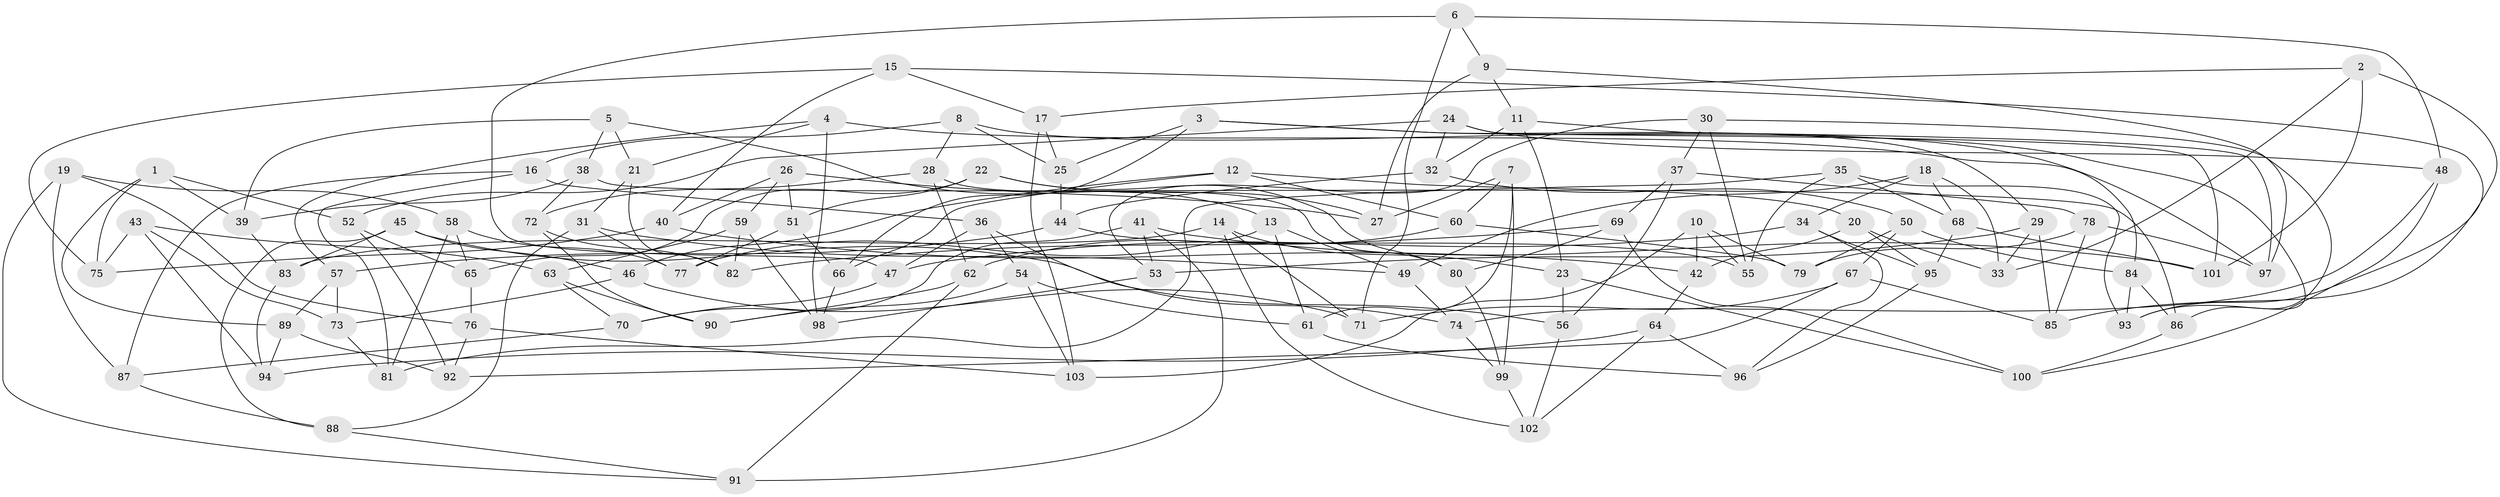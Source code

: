 // coarse degree distribution, {6: 0.4166666666666667, 4: 0.5555555555555556, 5: 0.013888888888888888, 3: 0.013888888888888888}
// Generated by graph-tools (version 1.1) at 2025/24/03/03/25 07:24:30]
// undirected, 103 vertices, 206 edges
graph export_dot {
graph [start="1"]
  node [color=gray90,style=filled];
  1;
  2;
  3;
  4;
  5;
  6;
  7;
  8;
  9;
  10;
  11;
  12;
  13;
  14;
  15;
  16;
  17;
  18;
  19;
  20;
  21;
  22;
  23;
  24;
  25;
  26;
  27;
  28;
  29;
  30;
  31;
  32;
  33;
  34;
  35;
  36;
  37;
  38;
  39;
  40;
  41;
  42;
  43;
  44;
  45;
  46;
  47;
  48;
  49;
  50;
  51;
  52;
  53;
  54;
  55;
  56;
  57;
  58;
  59;
  60;
  61;
  62;
  63;
  64;
  65;
  66;
  67;
  68;
  69;
  70;
  71;
  72;
  73;
  74;
  75;
  76;
  77;
  78;
  79;
  80;
  81;
  82;
  83;
  84;
  85;
  86;
  87;
  88;
  89;
  90;
  91;
  92;
  93;
  94;
  95;
  96;
  97;
  98;
  99;
  100;
  101;
  102;
  103;
  1 -- 39;
  1 -- 75;
  1 -- 89;
  1 -- 52;
  2 -- 101;
  2 -- 33;
  2 -- 85;
  2 -- 17;
  3 -- 93;
  3 -- 29;
  3 -- 25;
  3 -- 66;
  4 -- 84;
  4 -- 57;
  4 -- 98;
  4 -- 21;
  5 -- 38;
  5 -- 39;
  5 -- 21;
  5 -- 13;
  6 -- 48;
  6 -- 47;
  6 -- 71;
  6 -- 9;
  7 -- 60;
  7 -- 61;
  7 -- 27;
  7 -- 99;
  8 -- 25;
  8 -- 28;
  8 -- 97;
  8 -- 16;
  9 -- 11;
  9 -- 97;
  9 -- 27;
  10 -- 55;
  10 -- 103;
  10 -- 42;
  10 -- 79;
  11 -- 97;
  11 -- 23;
  11 -- 32;
  12 -- 66;
  12 -- 20;
  12 -- 60;
  12 -- 46;
  13 -- 49;
  13 -- 61;
  13 -- 77;
  14 -- 102;
  14 -- 23;
  14 -- 71;
  14 -- 83;
  15 -- 40;
  15 -- 75;
  15 -- 17;
  15 -- 93;
  16 -- 81;
  16 -- 87;
  16 -- 36;
  17 -- 25;
  17 -- 103;
  18 -- 34;
  18 -- 33;
  18 -- 68;
  18 -- 49;
  19 -- 91;
  19 -- 87;
  19 -- 76;
  19 -- 58;
  20 -- 33;
  20 -- 95;
  20 -- 42;
  21 -- 82;
  21 -- 31;
  22 -- 27;
  22 -- 51;
  22 -- 80;
  22 -- 65;
  23 -- 100;
  23 -- 56;
  24 -- 101;
  24 -- 48;
  24 -- 52;
  24 -- 32;
  25 -- 44;
  26 -- 59;
  26 -- 40;
  26 -- 27;
  26 -- 51;
  28 -- 80;
  28 -- 72;
  28 -- 62;
  29 -- 53;
  29 -- 33;
  29 -- 85;
  30 -- 55;
  30 -- 53;
  30 -- 37;
  30 -- 86;
  31 -- 88;
  31 -- 49;
  31 -- 77;
  32 -- 50;
  32 -- 44;
  34 -- 95;
  34 -- 47;
  34 -- 96;
  35 -- 81;
  35 -- 55;
  35 -- 68;
  35 -- 93;
  36 -- 74;
  36 -- 47;
  36 -- 54;
  37 -- 69;
  37 -- 78;
  37 -- 56;
  38 -- 72;
  38 -- 86;
  38 -- 39;
  39 -- 83;
  40 -- 75;
  40 -- 42;
  41 -- 53;
  41 -- 91;
  41 -- 70;
  41 -- 101;
  42 -- 64;
  43 -- 73;
  43 -- 94;
  43 -- 75;
  43 -- 63;
  44 -- 57;
  44 -- 55;
  45 -- 56;
  45 -- 88;
  45 -- 83;
  45 -- 46;
  46 -- 73;
  46 -- 71;
  47 -- 70;
  48 -- 100;
  48 -- 74;
  49 -- 74;
  50 -- 84;
  50 -- 79;
  50 -- 67;
  51 -- 77;
  51 -- 66;
  52 -- 92;
  52 -- 65;
  53 -- 98;
  54 -- 103;
  54 -- 61;
  54 -- 90;
  56 -- 102;
  57 -- 73;
  57 -- 89;
  58 -- 65;
  58 -- 77;
  58 -- 81;
  59 -- 63;
  59 -- 98;
  59 -- 82;
  60 -- 79;
  60 -- 62;
  61 -- 96;
  62 -- 90;
  62 -- 91;
  63 -- 70;
  63 -- 90;
  64 -- 96;
  64 -- 94;
  64 -- 102;
  65 -- 76;
  66 -- 98;
  67 -- 92;
  67 -- 71;
  67 -- 85;
  68 -- 95;
  68 -- 101;
  69 -- 100;
  69 -- 82;
  69 -- 80;
  70 -- 87;
  72 -- 82;
  72 -- 90;
  73 -- 81;
  74 -- 99;
  76 -- 103;
  76 -- 92;
  78 -- 85;
  78 -- 79;
  78 -- 97;
  80 -- 99;
  83 -- 94;
  84 -- 93;
  84 -- 86;
  86 -- 100;
  87 -- 88;
  88 -- 91;
  89 -- 92;
  89 -- 94;
  95 -- 96;
  99 -- 102;
}
